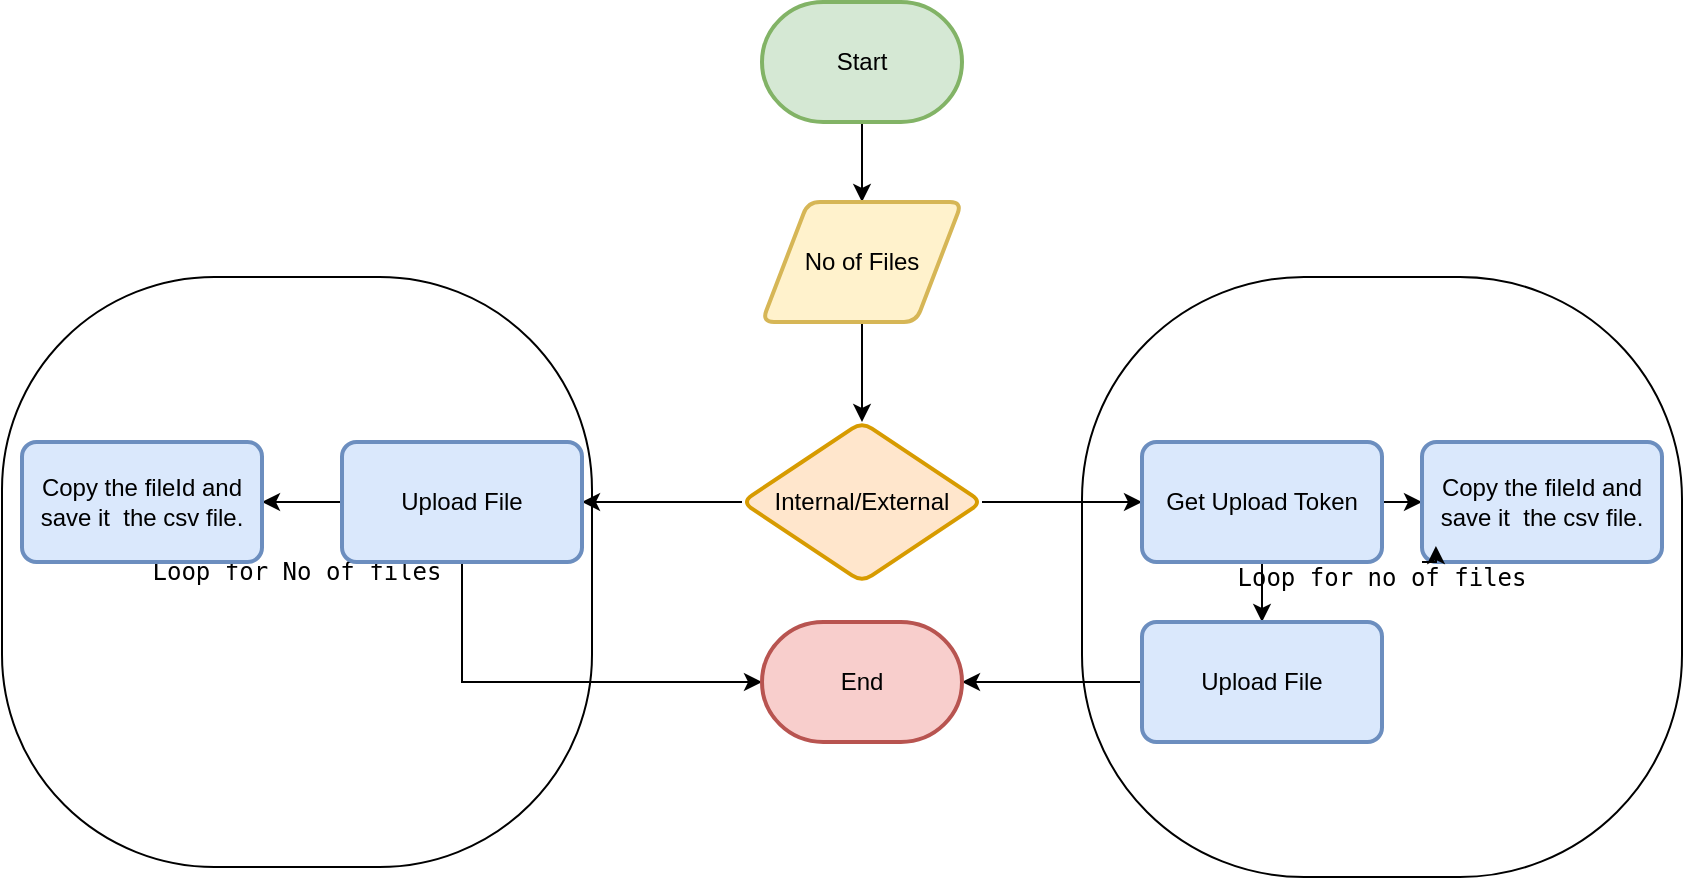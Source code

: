 <mxfile version="21.6.9" type="github">
  <diagram name="Page-1" id="W9g8ZL2G6DjQNR9luLZu">
    <mxGraphModel dx="2253" dy="759" grid="1" gridSize="10" guides="1" tooltips="1" connect="1" arrows="1" fold="1" page="1" pageScale="1" pageWidth="827" pageHeight="1169" math="0" shadow="0">
      <root>
        <mxCell id="0" />
        <mxCell id="1" parent="0" />
        <mxCell id="VFZLexwzBfUBSj6KJXx8-3" value="" style="edgeStyle=orthogonalEdgeStyle;rounded=0;orthogonalLoop=1;jettySize=auto;html=1;" parent="1" source="VFZLexwzBfUBSj6KJXx8-1" edge="1">
          <mxGeometry relative="1" as="geometry">
            <mxPoint x="400" y="130" as="targetPoint" />
          </mxGeometry>
        </mxCell>
        <mxCell id="VFZLexwzBfUBSj6KJXx8-1" value="Start" style="strokeWidth=2;html=1;shape=mxgraph.flowchart.terminator;whiteSpace=wrap;labelBackgroundColor=none;fillColor=#d5e8d4;strokeColor=#82b366;" parent="1" vertex="1">
          <mxGeometry x="350" y="30" width="100" height="60" as="geometry" />
        </mxCell>
        <UserObject label="" tooltip="" id="VFZLexwzBfUBSj6KJXx8-9">
          <mxCell style="edgeStyle=orthogonalEdgeStyle;rounded=0;orthogonalLoop=1;jettySize=auto;html=1;" parent="1" source="VFZLexwzBfUBSj6KJXx8-7" target="VFZLexwzBfUBSj6KJXx8-8" edge="1">
            <mxGeometry relative="1" as="geometry" />
          </mxCell>
        </UserObject>
        <object label="&lt;pre&gt;Loop for no of files&lt;/pre&gt;" id="VFZLexwzBfUBSj6KJXx8-14">
          <mxCell style="whiteSpace=wrap;html=1;aspect=fixed;fillColor=none;rounded=1;glass=0;shadow=0;arcSize=37;" parent="1" vertex="1">
            <mxGeometry x="510" y="167.5" width="300" height="300" as="geometry" />
          </mxCell>
        </object>
        <mxCell id="VFZLexwzBfUBSj6KJXx8-7" value="No of Files" style="shape=parallelogram;html=1;strokeWidth=2;perimeter=parallelogramPerimeter;whiteSpace=wrap;rounded=1;arcSize=12;size=0.23;fillColor=#fff2cc;strokeColor=#d6b656;" parent="1" vertex="1">
          <mxGeometry x="350" y="130" width="100" height="60" as="geometry" />
        </mxCell>
        <mxCell id="VFZLexwzBfUBSj6KJXx8-11" value="" style="edgeStyle=orthogonalEdgeStyle;rounded=0;orthogonalLoop=1;jettySize=auto;html=1;" parent="1" source="VFZLexwzBfUBSj6KJXx8-8" target="VFZLexwzBfUBSj6KJXx8-10" edge="1">
          <mxGeometry relative="1" as="geometry" />
        </mxCell>
        <UserObject label="" id="VFZLexwzBfUBSj6KJXx8-18">
          <mxCell style="edgeStyle=orthogonalEdgeStyle;rounded=0;orthogonalLoop=1;jettySize=auto;html=1;" parent="1" source="VFZLexwzBfUBSj6KJXx8-8" target="VFZLexwzBfUBSj6KJXx8-17" edge="1">
            <mxGeometry relative="1" as="geometry" />
          </mxCell>
        </UserObject>
        <mxCell id="VFZLexwzBfUBSj6KJXx8-8" value="Internal/External" style="rhombus;whiteSpace=wrap;html=1;strokeWidth=2;rounded=1;arcSize=12;fillColor=#ffe6cc;strokeColor=#d79b00;" parent="1" vertex="1">
          <mxGeometry x="340" y="240" width="120" height="80" as="geometry" />
        </mxCell>
        <mxCell id="VFZLexwzBfUBSj6KJXx8-13" value="" style="edgeStyle=orthogonalEdgeStyle;rounded=0;orthogonalLoop=1;jettySize=auto;html=1;" parent="1" source="VFZLexwzBfUBSj6KJXx8-10" target="VFZLexwzBfUBSj6KJXx8-12" edge="1">
          <mxGeometry relative="1" as="geometry" />
        </mxCell>
        <mxCell id="VFZLexwzBfUBSj6KJXx8-16" value="" style="edgeStyle=orthogonalEdgeStyle;rounded=0;orthogonalLoop=1;jettySize=auto;html=1;" parent="1" source="VFZLexwzBfUBSj6KJXx8-10" target="VFZLexwzBfUBSj6KJXx8-15" edge="1">
          <mxGeometry relative="1" as="geometry" />
        </mxCell>
        <mxCell id="VFZLexwzBfUBSj6KJXx8-10" value="Get Upload Token" style="whiteSpace=wrap;html=1;strokeWidth=2;rounded=1;arcSize=12;fillColor=#dae8fc;strokeColor=#6c8ebf;" parent="1" vertex="1">
          <mxGeometry x="540" y="250" width="120" height="60" as="geometry" />
        </mxCell>
        <mxCell id="VFZLexwzBfUBSj6KJXx8-24" value="" style="edgeStyle=orthogonalEdgeStyle;rounded=0;orthogonalLoop=1;jettySize=auto;html=1;" parent="1" source="VFZLexwzBfUBSj6KJXx8-12" target="VFZLexwzBfUBSj6KJXx8-23" edge="1">
          <mxGeometry relative="1" as="geometry" />
        </mxCell>
        <mxCell id="VFZLexwzBfUBSj6KJXx8-12" value="Upload File" style="whiteSpace=wrap;html=1;strokeWidth=2;rounded=1;arcSize=12;fillColor=#dae8fc;strokeColor=#6c8ebf;" parent="1" vertex="1">
          <mxGeometry x="540" y="340" width="120" height="60" as="geometry" />
        </mxCell>
        <mxCell id="VFZLexwzBfUBSj6KJXx8-15" value="Copy the fileId and save it&amp;nbsp; the csv file." style="whiteSpace=wrap;html=1;strokeWidth=2;rounded=1;arcSize=12;fillColor=#dae8fc;strokeColor=#6c8ebf;" parent="1" vertex="1">
          <mxGeometry x="680" y="250" width="120" height="60" as="geometry" />
        </mxCell>
        <mxCell id="VFZLexwzBfUBSj6KJXx8-26" style="edgeStyle=orthogonalEdgeStyle;rounded=0;orthogonalLoop=1;jettySize=auto;html=1;exitX=0.5;exitY=1;exitDx=0;exitDy=0;entryX=0;entryY=0.5;entryDx=0;entryDy=0;entryPerimeter=0;" parent="1" source="VFZLexwzBfUBSj6KJXx8-17" target="VFZLexwzBfUBSj6KJXx8-23" edge="1">
          <mxGeometry relative="1" as="geometry" />
        </mxCell>
        <mxCell id="VFZLexwzBfUBSj6KJXx8-28" value="&lt;pre style=&quot;&quot;&gt;Loop for No of files&lt;/pre&gt;" style="whiteSpace=wrap;html=1;aspect=fixed;rounded=1;fillColor=none;arcSize=36;align=center;" parent="1" vertex="1">
          <mxGeometry x="-30" y="167.5" width="295" height="295" as="geometry" />
        </mxCell>
        <mxCell id="VFZLexwzBfUBSj6KJXx8-30" value="" style="edgeStyle=orthogonalEdgeStyle;rounded=0;orthogonalLoop=1;jettySize=auto;html=1;" parent="1" source="VFZLexwzBfUBSj6KJXx8-17" target="VFZLexwzBfUBSj6KJXx8-29" edge="1">
          <mxGeometry relative="1" as="geometry" />
        </mxCell>
        <mxCell id="VFZLexwzBfUBSj6KJXx8-17" value="Upload File" style="whiteSpace=wrap;html=1;strokeWidth=2;rounded=1;arcSize=12;fillColor=#dae8fc;strokeColor=#6c8ebf;" parent="1" vertex="1">
          <mxGeometry x="140" y="250" width="120" height="60" as="geometry" />
        </mxCell>
        <mxCell id="VFZLexwzBfUBSj6KJXx8-23" value="End" style="strokeWidth=2;html=1;shape=mxgraph.flowchart.terminator;whiteSpace=wrap;fillColor=#f8cecc;strokeColor=#b85450;" parent="1" vertex="1">
          <mxGeometry x="350" y="340" width="100" height="60" as="geometry" />
        </mxCell>
        <mxCell id="VFZLexwzBfUBSj6KJXx8-27" style="edgeStyle=orthogonalEdgeStyle;rounded=0;orthogonalLoop=1;jettySize=auto;html=1;exitX=0.5;exitY=1;exitDx=0;exitDy=0;" parent="1" source="VFZLexwzBfUBSj6KJXx8-14" target="VFZLexwzBfUBSj6KJXx8-14" edge="1">
          <mxGeometry relative="1" as="geometry" />
        </mxCell>
        <mxCell id="VFZLexwzBfUBSj6KJXx8-29" value="Copy the fileId and save it&amp;nbsp; the csv file." style="whiteSpace=wrap;html=1;strokeWidth=2;rounded=1;arcSize=12;fillColor=#dae8fc;strokeColor=#6c8ebf;" parent="1" vertex="1">
          <mxGeometry x="-20" y="250" width="120" height="60" as="geometry" />
        </mxCell>
        <mxCell id="3p6GFlg6W_7p21_wMGBN-1" style="edgeStyle=orthogonalEdgeStyle;rounded=0;orthogonalLoop=1;jettySize=auto;html=1;exitX=0;exitY=1;exitDx=0;exitDy=0;entryX=0.058;entryY=0.867;entryDx=0;entryDy=0;entryPerimeter=0;" edge="1" parent="1" source="VFZLexwzBfUBSj6KJXx8-15" target="VFZLexwzBfUBSj6KJXx8-15">
          <mxGeometry relative="1" as="geometry" />
        </mxCell>
      </root>
    </mxGraphModel>
  </diagram>
</mxfile>
